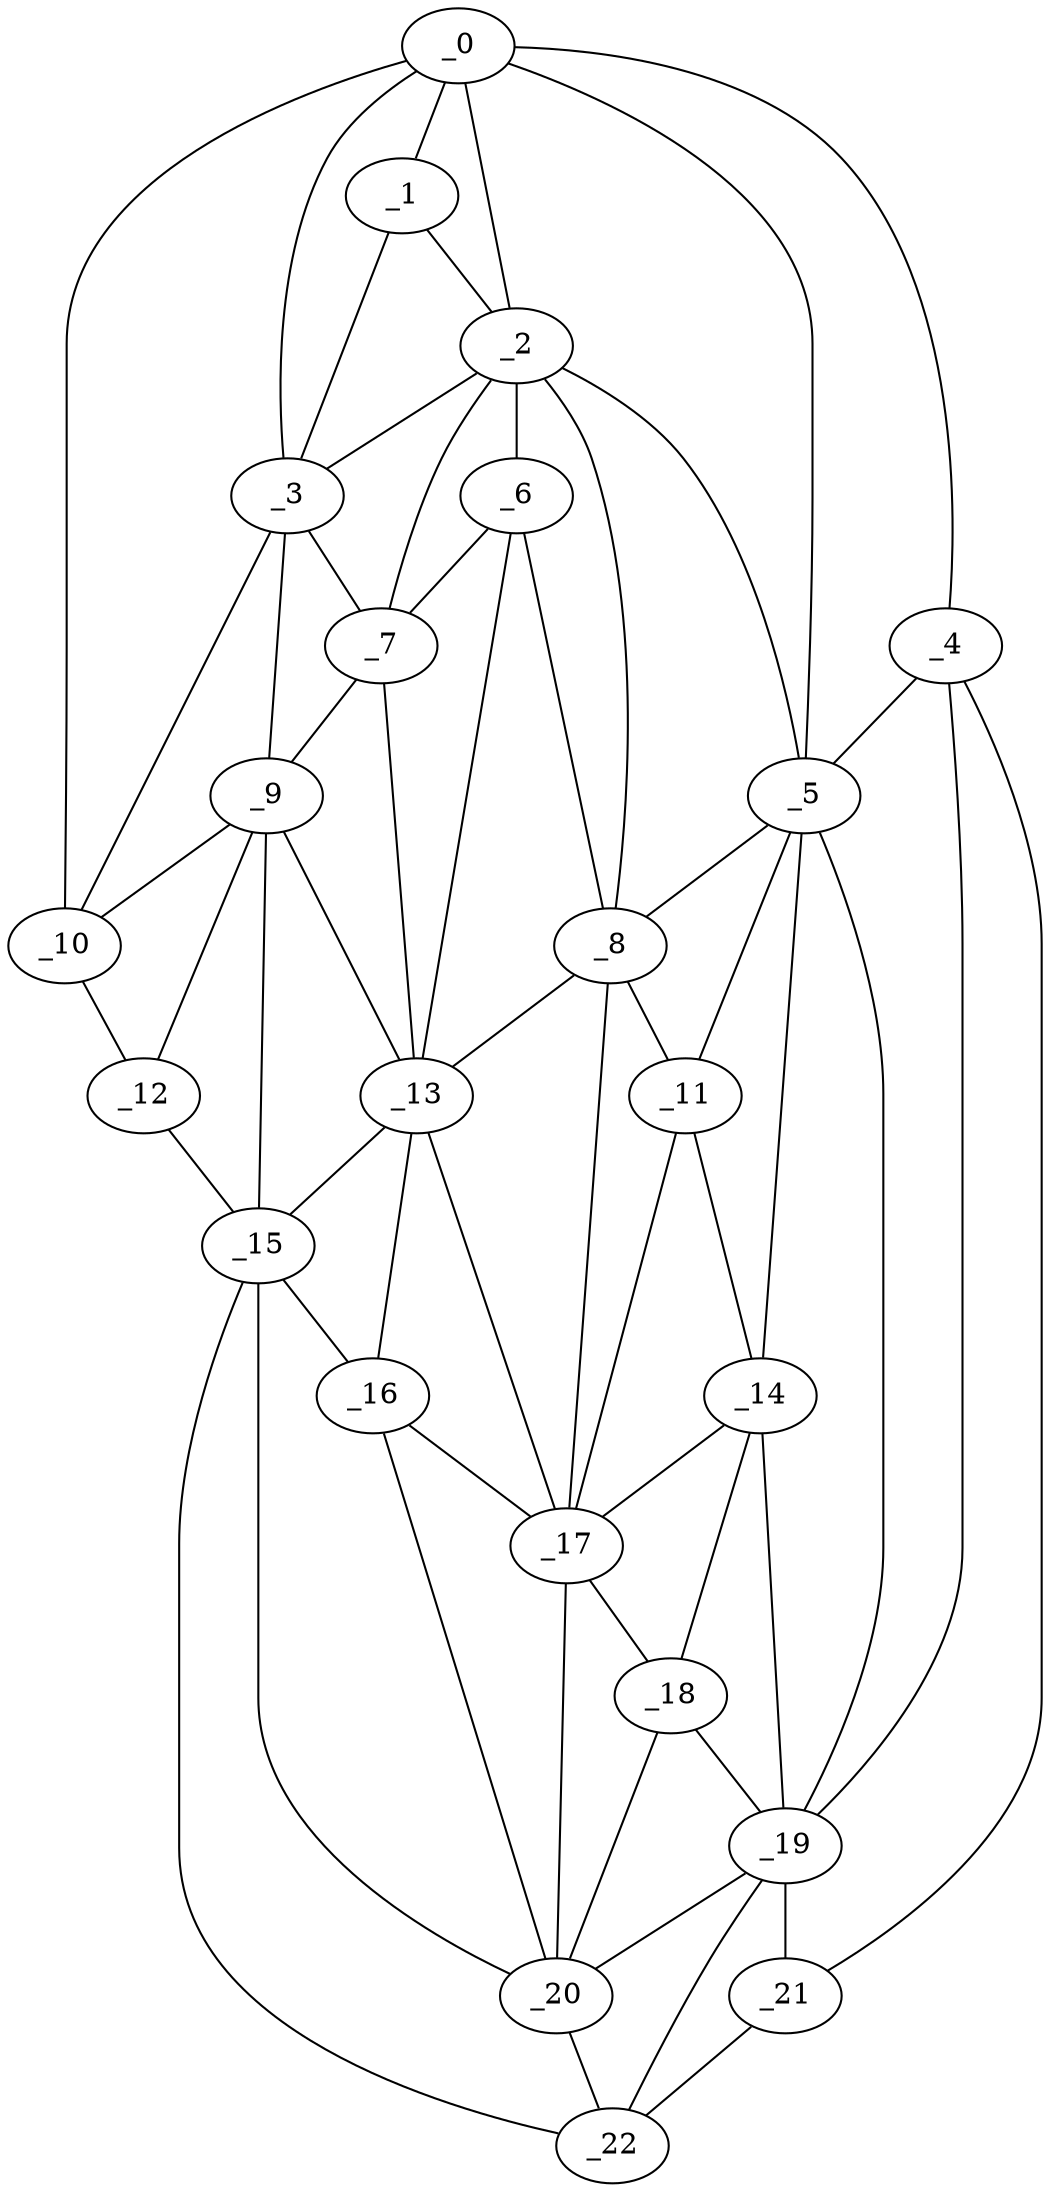 graph "obj84__80.gxl" {
	_0	 [x=7,
		y=9];
	_1	 [x=44,
		y=25];
	_0 -- _1	 [valence=2];
	_2	 [x=48,
		y=32];
	_0 -- _2	 [valence=2];
	_3	 [x=52,
		y=19];
	_0 -- _3	 [valence=2];
	_4	 [x=54,
		y=119];
	_0 -- _4	 [valence=1];
	_5	 [x=56,
		y=87];
	_0 -- _5	 [valence=1];
	_10	 [x=66,
		y=6];
	_0 -- _10	 [valence=1];
	_1 -- _2	 [valence=1];
	_1 -- _3	 [valence=2];
	_2 -- _3	 [valence=2];
	_2 -- _5	 [valence=2];
	_6	 [x=58,
		y=43];
	_2 -- _6	 [valence=2];
	_7	 [x=60,
		y=34];
	_2 -- _7	 [valence=1];
	_8	 [x=60,
		y=48];
	_2 -- _8	 [valence=1];
	_3 -- _7	 [valence=2];
	_9	 [x=64,
		y=23];
	_3 -- _9	 [valence=2];
	_3 -- _10	 [valence=2];
	_4 -- _5	 [valence=2];
	_19	 [x=93,
		y=73];
	_4 -- _19	 [valence=2];
	_21	 [x=119,
		y=112];
	_4 -- _21	 [valence=1];
	_5 -- _8	 [valence=2];
	_11	 [x=70,
		y=69];
	_5 -- _11	 [valence=2];
	_14	 [x=77,
		y=70];
	_5 -- _14	 [valence=2];
	_5 -- _19	 [valence=2];
	_6 -- _7	 [valence=2];
	_6 -- _8	 [valence=2];
	_13	 [x=72,
		y=43];
	_6 -- _13	 [valence=2];
	_7 -- _9	 [valence=2];
	_7 -- _13	 [valence=2];
	_8 -- _11	 [valence=1];
	_8 -- _13	 [valence=1];
	_17	 [x=82,
		y=55];
	_8 -- _17	 [valence=1];
	_9 -- _10	 [valence=2];
	_12	 [x=72,
		y=12];
	_9 -- _12	 [valence=2];
	_9 -- _13	 [valence=1];
	_15	 [x=82,
		y=25];
	_9 -- _15	 [valence=1];
	_10 -- _12	 [valence=1];
	_11 -- _14	 [valence=1];
	_11 -- _17	 [valence=2];
	_12 -- _15	 [valence=1];
	_13 -- _15	 [valence=2];
	_16	 [x=82,
		y=39];
	_13 -- _16	 [valence=1];
	_13 -- _17	 [valence=2];
	_14 -- _17	 [valence=1];
	_18	 [x=90,
		y=68];
	_14 -- _18	 [valence=2];
	_14 -- _19	 [valence=1];
	_15 -- _16	 [valence=2];
	_20	 [x=103,
		y=71];
	_15 -- _20	 [valence=2];
	_22	 [x=120,
		y=82];
	_15 -- _22	 [valence=1];
	_16 -- _17	 [valence=1];
	_16 -- _20	 [valence=2];
	_17 -- _18	 [valence=2];
	_17 -- _20	 [valence=2];
	_18 -- _19	 [valence=2];
	_18 -- _20	 [valence=2];
	_19 -- _20	 [valence=2];
	_19 -- _21	 [valence=2];
	_19 -- _22	 [valence=2];
	_20 -- _22	 [valence=2];
	_21 -- _22	 [valence=1];
}
